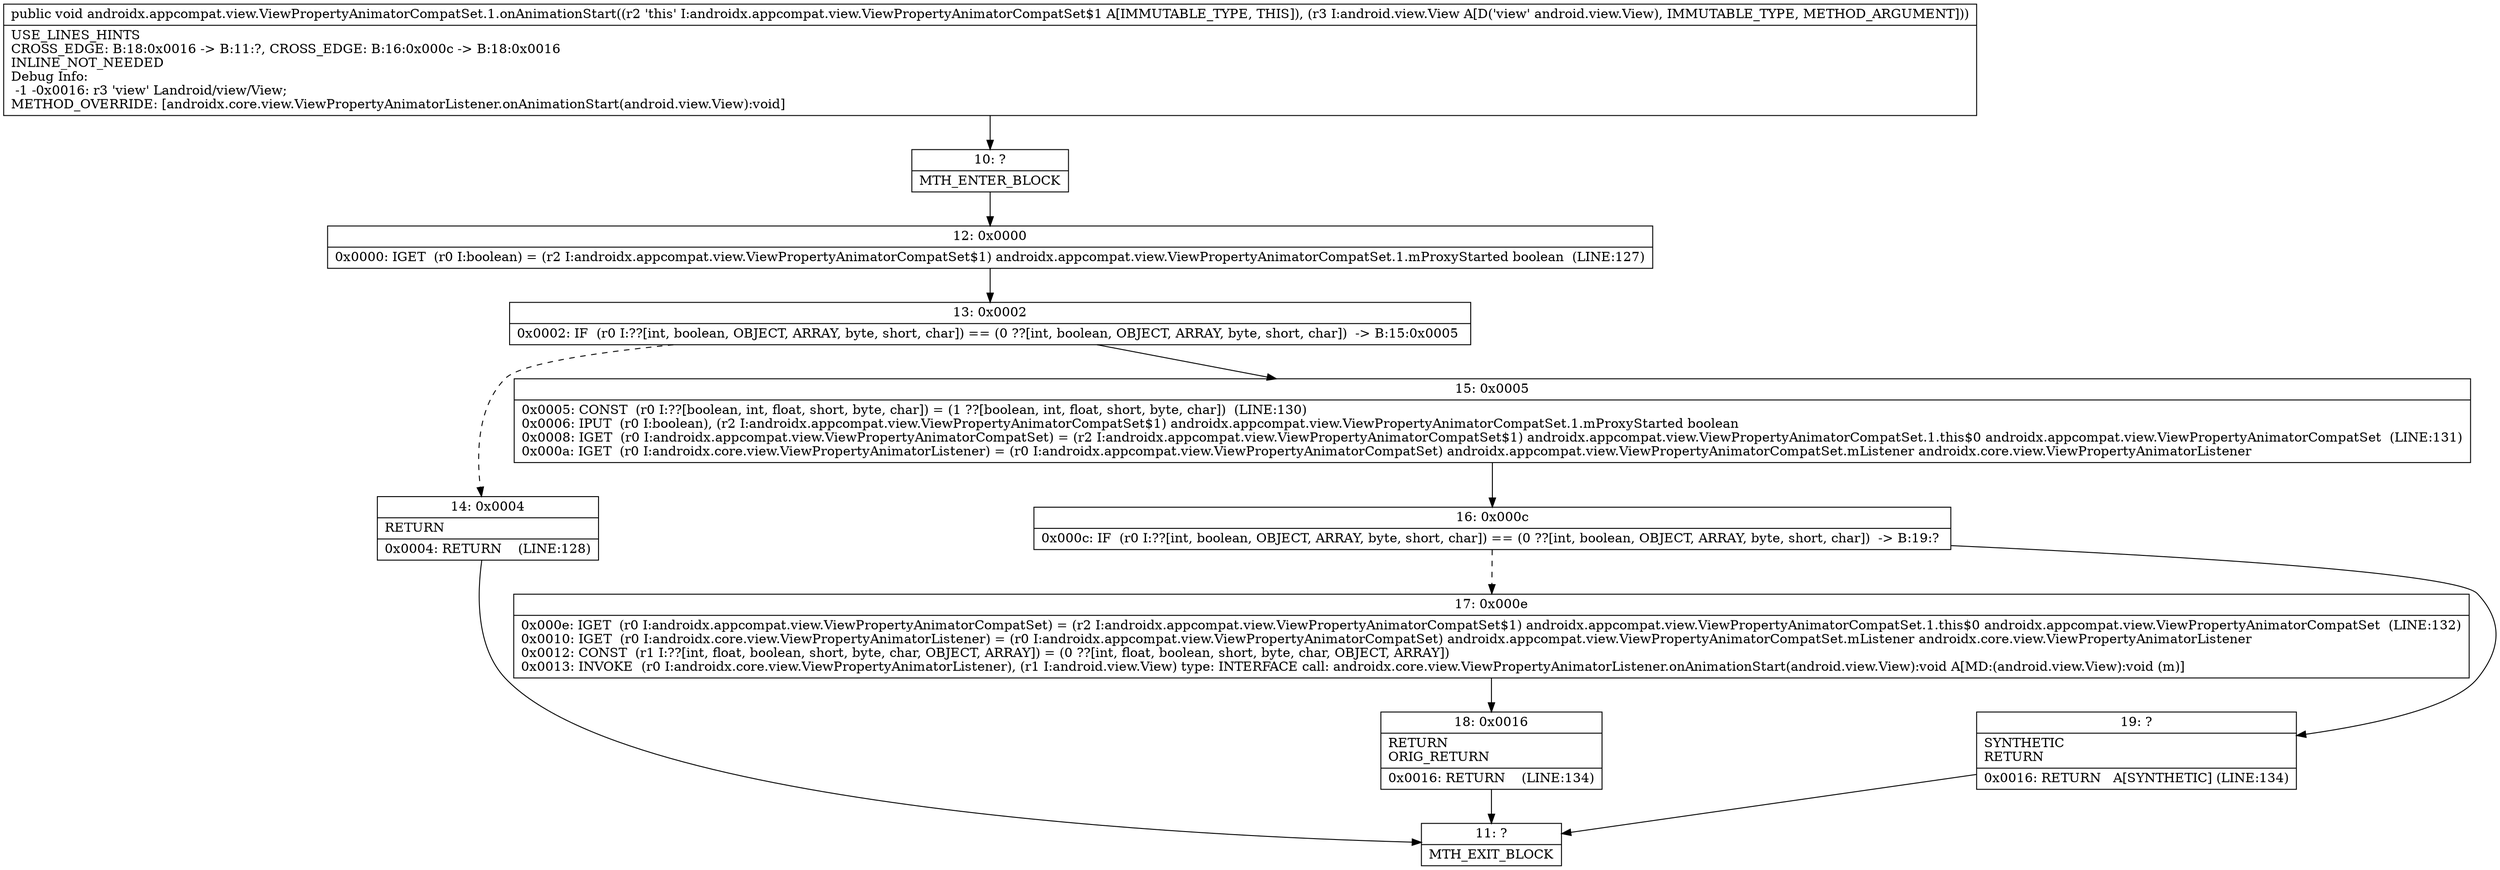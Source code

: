 digraph "CFG forandroidx.appcompat.view.ViewPropertyAnimatorCompatSet.1.onAnimationStart(Landroid\/view\/View;)V" {
Node_10 [shape=record,label="{10\:\ ?|MTH_ENTER_BLOCK\l}"];
Node_12 [shape=record,label="{12\:\ 0x0000|0x0000: IGET  (r0 I:boolean) = (r2 I:androidx.appcompat.view.ViewPropertyAnimatorCompatSet$1) androidx.appcompat.view.ViewPropertyAnimatorCompatSet.1.mProxyStarted boolean  (LINE:127)\l}"];
Node_13 [shape=record,label="{13\:\ 0x0002|0x0002: IF  (r0 I:??[int, boolean, OBJECT, ARRAY, byte, short, char]) == (0 ??[int, boolean, OBJECT, ARRAY, byte, short, char])  \-\> B:15:0x0005 \l}"];
Node_14 [shape=record,label="{14\:\ 0x0004|RETURN\l|0x0004: RETURN    (LINE:128)\l}"];
Node_11 [shape=record,label="{11\:\ ?|MTH_EXIT_BLOCK\l}"];
Node_15 [shape=record,label="{15\:\ 0x0005|0x0005: CONST  (r0 I:??[boolean, int, float, short, byte, char]) = (1 ??[boolean, int, float, short, byte, char])  (LINE:130)\l0x0006: IPUT  (r0 I:boolean), (r2 I:androidx.appcompat.view.ViewPropertyAnimatorCompatSet$1) androidx.appcompat.view.ViewPropertyAnimatorCompatSet.1.mProxyStarted boolean \l0x0008: IGET  (r0 I:androidx.appcompat.view.ViewPropertyAnimatorCompatSet) = (r2 I:androidx.appcompat.view.ViewPropertyAnimatorCompatSet$1) androidx.appcompat.view.ViewPropertyAnimatorCompatSet.1.this$0 androidx.appcompat.view.ViewPropertyAnimatorCompatSet  (LINE:131)\l0x000a: IGET  (r0 I:androidx.core.view.ViewPropertyAnimatorListener) = (r0 I:androidx.appcompat.view.ViewPropertyAnimatorCompatSet) androidx.appcompat.view.ViewPropertyAnimatorCompatSet.mListener androidx.core.view.ViewPropertyAnimatorListener \l}"];
Node_16 [shape=record,label="{16\:\ 0x000c|0x000c: IF  (r0 I:??[int, boolean, OBJECT, ARRAY, byte, short, char]) == (0 ??[int, boolean, OBJECT, ARRAY, byte, short, char])  \-\> B:19:? \l}"];
Node_17 [shape=record,label="{17\:\ 0x000e|0x000e: IGET  (r0 I:androidx.appcompat.view.ViewPropertyAnimatorCompatSet) = (r2 I:androidx.appcompat.view.ViewPropertyAnimatorCompatSet$1) androidx.appcompat.view.ViewPropertyAnimatorCompatSet.1.this$0 androidx.appcompat.view.ViewPropertyAnimatorCompatSet  (LINE:132)\l0x0010: IGET  (r0 I:androidx.core.view.ViewPropertyAnimatorListener) = (r0 I:androidx.appcompat.view.ViewPropertyAnimatorCompatSet) androidx.appcompat.view.ViewPropertyAnimatorCompatSet.mListener androidx.core.view.ViewPropertyAnimatorListener \l0x0012: CONST  (r1 I:??[int, float, boolean, short, byte, char, OBJECT, ARRAY]) = (0 ??[int, float, boolean, short, byte, char, OBJECT, ARRAY]) \l0x0013: INVOKE  (r0 I:androidx.core.view.ViewPropertyAnimatorListener), (r1 I:android.view.View) type: INTERFACE call: androidx.core.view.ViewPropertyAnimatorListener.onAnimationStart(android.view.View):void A[MD:(android.view.View):void (m)]\l}"];
Node_18 [shape=record,label="{18\:\ 0x0016|RETURN\lORIG_RETURN\l|0x0016: RETURN    (LINE:134)\l}"];
Node_19 [shape=record,label="{19\:\ ?|SYNTHETIC\lRETURN\l|0x0016: RETURN   A[SYNTHETIC] (LINE:134)\l}"];
MethodNode[shape=record,label="{public void androidx.appcompat.view.ViewPropertyAnimatorCompatSet.1.onAnimationStart((r2 'this' I:androidx.appcompat.view.ViewPropertyAnimatorCompatSet$1 A[IMMUTABLE_TYPE, THIS]), (r3 I:android.view.View A[D('view' android.view.View), IMMUTABLE_TYPE, METHOD_ARGUMENT]))  | USE_LINES_HINTS\lCROSS_EDGE: B:18:0x0016 \-\> B:11:?, CROSS_EDGE: B:16:0x000c \-\> B:18:0x0016\lINLINE_NOT_NEEDED\lDebug Info:\l  \-1 \-0x0016: r3 'view' Landroid\/view\/View;\lMETHOD_OVERRIDE: [androidx.core.view.ViewPropertyAnimatorListener.onAnimationStart(android.view.View):void]\l}"];
MethodNode -> Node_10;Node_10 -> Node_12;
Node_12 -> Node_13;
Node_13 -> Node_14[style=dashed];
Node_13 -> Node_15;
Node_14 -> Node_11;
Node_15 -> Node_16;
Node_16 -> Node_17[style=dashed];
Node_16 -> Node_19;
Node_17 -> Node_18;
Node_18 -> Node_11;
Node_19 -> Node_11;
}

